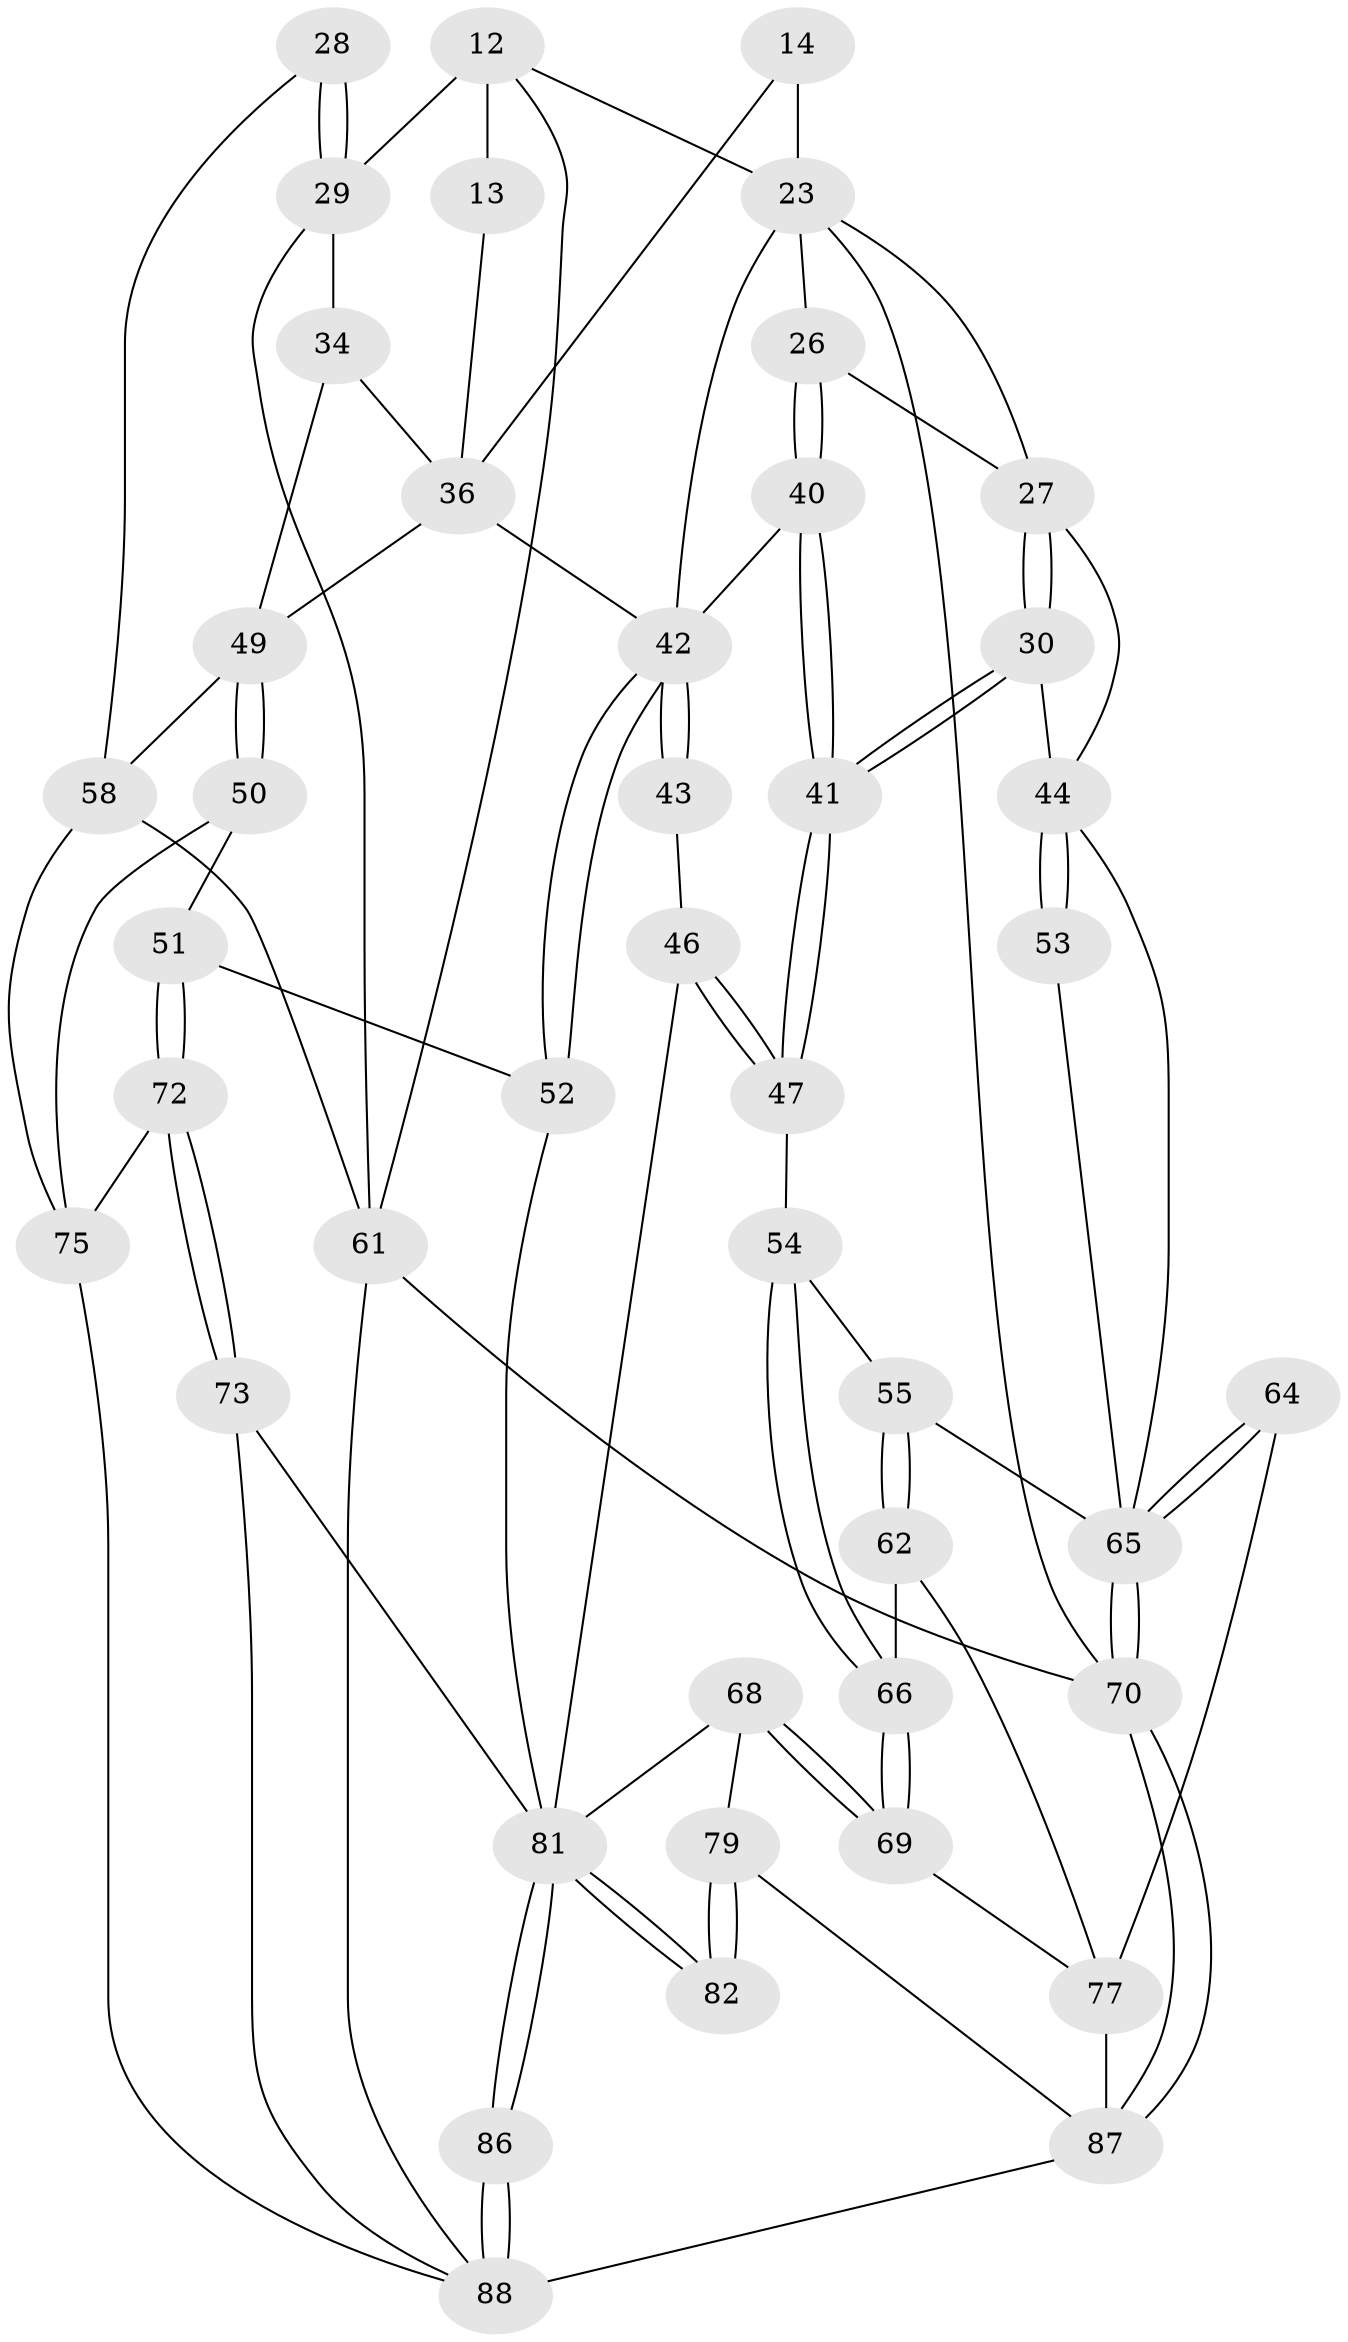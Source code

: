 // original degree distribution, {3: 0.03409090909090909, 6: 0.2159090909090909, 5: 0.5340909090909091, 4: 0.2159090909090909}
// Generated by graph-tools (version 1.1) at 2025/01/03/09/25 05:01:21]
// undirected, 44 vertices, 99 edges
graph export_dot {
graph [start="1"]
  node [color=gray90,style=filled];
  12 [pos="+0.7364665220944737+0.05279655832020164",super="+8"];
  13 [pos="+0.5947550205664968+0.12312869838353394"];
  14 [pos="+0.4294095563211392+0.04738610557746341"];
  23 [pos="+0.37967997739910825+0.20743553355649763",super="+16+9"];
  26 [pos="+0.29916364274484825+0.29188042882394183"];
  27 [pos="+0.2644571149477581+0.2992295001841345",super="+25"];
  28 [pos="+1+0.33029987332995175"];
  29 [pos="+0.9438393547237214+0.39116991122650435",super="+18+11"];
  30 [pos="+0.17205218014269863+0.3832080849833718"];
  34 [pos="+0.7572279953902393+0.2951951178526986",super="+19+33"];
  36 [pos="+0.7111156996585514+0.3977580986725787",super="+20+21"];
  40 [pos="+0.37248013952871295+0.41413269507251704"];
  41 [pos="+0.3550442174624771+0.5047093148029539"];
  42 [pos="+0.5951210288149319+0.5855533211492463",super="+37+38+39"];
  43 [pos="+0.4978108157563145+0.5774111364343213"];
  44 [pos="+0+0.43890834385851907",super="+32+31"];
  46 [pos="+0.45242726889665713+0.5858346702426683"];
  47 [pos="+0.36012245062903603+0.5202082431099285"];
  49 [pos="+0.8603475670744892+0.4665234750208074",super="+35+48"];
  50 [pos="+0.8284889892635775+0.5807951489048044"];
  51 [pos="+0.6121597395290974+0.5990189142082804"];
  52 [pos="+0.6063803144108978+0.5959691683429629"];
  53 [pos="+0.12380080519549928+0.474350263160243"];
  54 [pos="+0.2557344808633754+0.5706100114599696"];
  55 [pos="+0.15217772606564642+0.5429522353996965"];
  58 [pos="+1+0.7379232429800147",super="+57"];
  61 [pos="+1+1",super="+2"];
  62 [pos="+0.11034224986573604+0.6789316464451441"];
  64 [pos="+0+0.777087681732528"];
  65 [pos="+0+0.7721090674169265",super="+60+45"];
  66 [pos="+0.22756084567846133+0.6905632748851914"];
  68 [pos="+0.31124885876922515+0.7491603372347996"];
  69 [pos="+0.27227228211561616+0.7404424886031548"];
  70 [pos="+0+1",super="+3"];
  72 [pos="+0.6790926110067301+0.7201327616161914"];
  73 [pos="+0.6530288333462086+0.8664071099567063"];
  75 [pos="+0.9218848689957622+0.7732108628165011",super="+59"];
  77 [pos="+0.13969209081484144+0.8815677996422463",super="+76+63"];
  79 [pos="+0.22366855850106676+0.9333755456804682",super="+78"];
  81 [pos="+0.5306154648513552+0.9781473169294971",super="+74+71+67"];
  82 [pos="+0.4995020276200767+0.9624061051287431"];
  86 [pos="+0.5512957715402835+1"];
  87 [pos="+0.17497601126922005+1",super="+80"];
  88 [pos="+0.550772202673195+1",super="+84+85"];
  12 -- 13 [weight=2];
  12 -- 29;
  12 -- 61;
  12 -- 23;
  13 -- 36;
  14 -- 23 [weight=2];
  14 -- 36;
  23 -- 26;
  23 -- 70;
  23 -- 42;
  23 -- 27;
  26 -- 27;
  26 -- 40;
  26 -- 40;
  27 -- 30;
  27 -- 30;
  27 -- 44;
  28 -- 29 [weight=2];
  28 -- 29;
  28 -- 58;
  29 -- 61;
  29 -- 34 [weight=2];
  30 -- 41;
  30 -- 41;
  30 -- 44;
  34 -- 49 [weight=2];
  34 -- 36;
  36 -- 49;
  36 -- 42 [weight=2];
  40 -- 41;
  40 -- 41;
  40 -- 42;
  41 -- 47;
  41 -- 47;
  42 -- 43 [weight=2];
  42 -- 43;
  42 -- 52;
  42 -- 52;
  43 -- 46;
  44 -- 53 [weight=2];
  44 -- 53;
  44 -- 65;
  46 -- 47;
  46 -- 47;
  46 -- 81;
  47 -- 54;
  49 -- 50;
  49 -- 50;
  49 -- 58;
  50 -- 51;
  50 -- 75;
  51 -- 52;
  51 -- 72;
  51 -- 72;
  52 -- 81;
  53 -- 65;
  54 -- 55;
  54 -- 66;
  54 -- 66;
  55 -- 62;
  55 -- 62;
  55 -- 65;
  58 -- 75;
  58 -- 61;
  61 -- 70 [weight=2];
  61 -- 88;
  62 -- 66;
  62 -- 77;
  64 -- 65;
  64 -- 65;
  64 -- 77 [weight=2];
  65 -- 70 [weight=2];
  65 -- 70;
  66 -- 69;
  66 -- 69;
  68 -- 69;
  68 -- 69;
  68 -- 79;
  68 -- 81;
  69 -- 77;
  70 -- 87;
  70 -- 87;
  72 -- 73;
  72 -- 73;
  72 -- 75;
  73 -- 81;
  73 -- 88;
  75 -- 88;
  77 -- 87;
  79 -- 82 [weight=2];
  79 -- 82;
  79 -- 87;
  81 -- 82;
  81 -- 82;
  81 -- 86;
  81 -- 86;
  86 -- 88 [weight=2];
  86 -- 88;
  87 -- 88;
}
